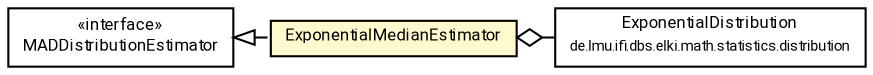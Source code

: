 #!/usr/local/bin/dot
#
# Class diagram 
# Generated by UMLGraph version R5_7_2-60-g0e99a6 (http://www.spinellis.gr/umlgraph/)
#

digraph G {
	graph [fontnames="svg"]
	edge [fontname="Roboto",fontsize=7,labelfontname="Roboto",labelfontsize=7,color="black"];
	node [fontname="Roboto",fontcolor="black",fontsize=8,shape=plaintext,margin=0,width=0,height=0];
	nodesep=0.15;
	ranksep=0.25;
	rankdir=LR;
	// de.lmu.ifi.dbs.elki.math.statistics.distribution.estimator.ExponentialMedianEstimator
	c4112761 [label=<<table title="de.lmu.ifi.dbs.elki.math.statistics.distribution.estimator.ExponentialMedianEstimator" border="0" cellborder="1" cellspacing="0" cellpadding="2" bgcolor="lemonChiffon" href="ExponentialMedianEstimator.html" target="_parent">
		<tr><td><table border="0" cellspacing="0" cellpadding="1">
		<tr><td align="center" balign="center"> <font face="Roboto">ExponentialMedianEstimator</font> </td></tr>
		</table></td></tr>
		</table>>, URL="ExponentialMedianEstimator.html"];
	// de.lmu.ifi.dbs.elki.math.statistics.distribution.estimator.MADDistributionEstimator<D extends de.lmu.ifi.dbs.elki.math.statistics.distribution.Distribution>
	c4112778 [label=<<table title="de.lmu.ifi.dbs.elki.math.statistics.distribution.estimator.MADDistributionEstimator" border="0" cellborder="1" cellspacing="0" cellpadding="2" href="MADDistributionEstimator.html" target="_parent">
		<tr><td><table border="0" cellspacing="0" cellpadding="1">
		<tr><td align="center" balign="center"> &#171;interface&#187; </td></tr>
		<tr><td align="center" balign="center"> <font face="Roboto">MADDistributionEstimator</font> </td></tr>
		</table></td></tr>
		</table>>, URL="MADDistributionEstimator.html"];
	// de.lmu.ifi.dbs.elki.math.statistics.distribution.ExponentialDistribution
	c4112792 [label=<<table title="de.lmu.ifi.dbs.elki.math.statistics.distribution.ExponentialDistribution" border="0" cellborder="1" cellspacing="0" cellpadding="2" href="../ExponentialDistribution.html" target="_parent">
		<tr><td><table border="0" cellspacing="0" cellpadding="1">
		<tr><td align="center" balign="center"> <font face="Roboto">ExponentialDistribution</font> </td></tr>
		<tr><td align="center" balign="center"> <font face="Roboto" point-size="7.0">de.lmu.ifi.dbs.elki.math.statistics.distribution</font> </td></tr>
		</table></td></tr>
		</table>>, URL="../ExponentialDistribution.html"];
	// de.lmu.ifi.dbs.elki.math.statistics.distribution.estimator.ExponentialMedianEstimator implements de.lmu.ifi.dbs.elki.math.statistics.distribution.estimator.MADDistributionEstimator<D extends de.lmu.ifi.dbs.elki.math.statistics.distribution.Distribution>
	c4112778 -> c4112761 [arrowtail=empty,style=dashed,dir=back,weight=9];
	// de.lmu.ifi.dbs.elki.math.statistics.distribution.estimator.ExponentialMedianEstimator has de.lmu.ifi.dbs.elki.math.statistics.distribution.ExponentialDistribution
	c4112761 -> c4112792 [arrowhead=none,arrowtail=ediamond,dir=back,weight=4];
}

